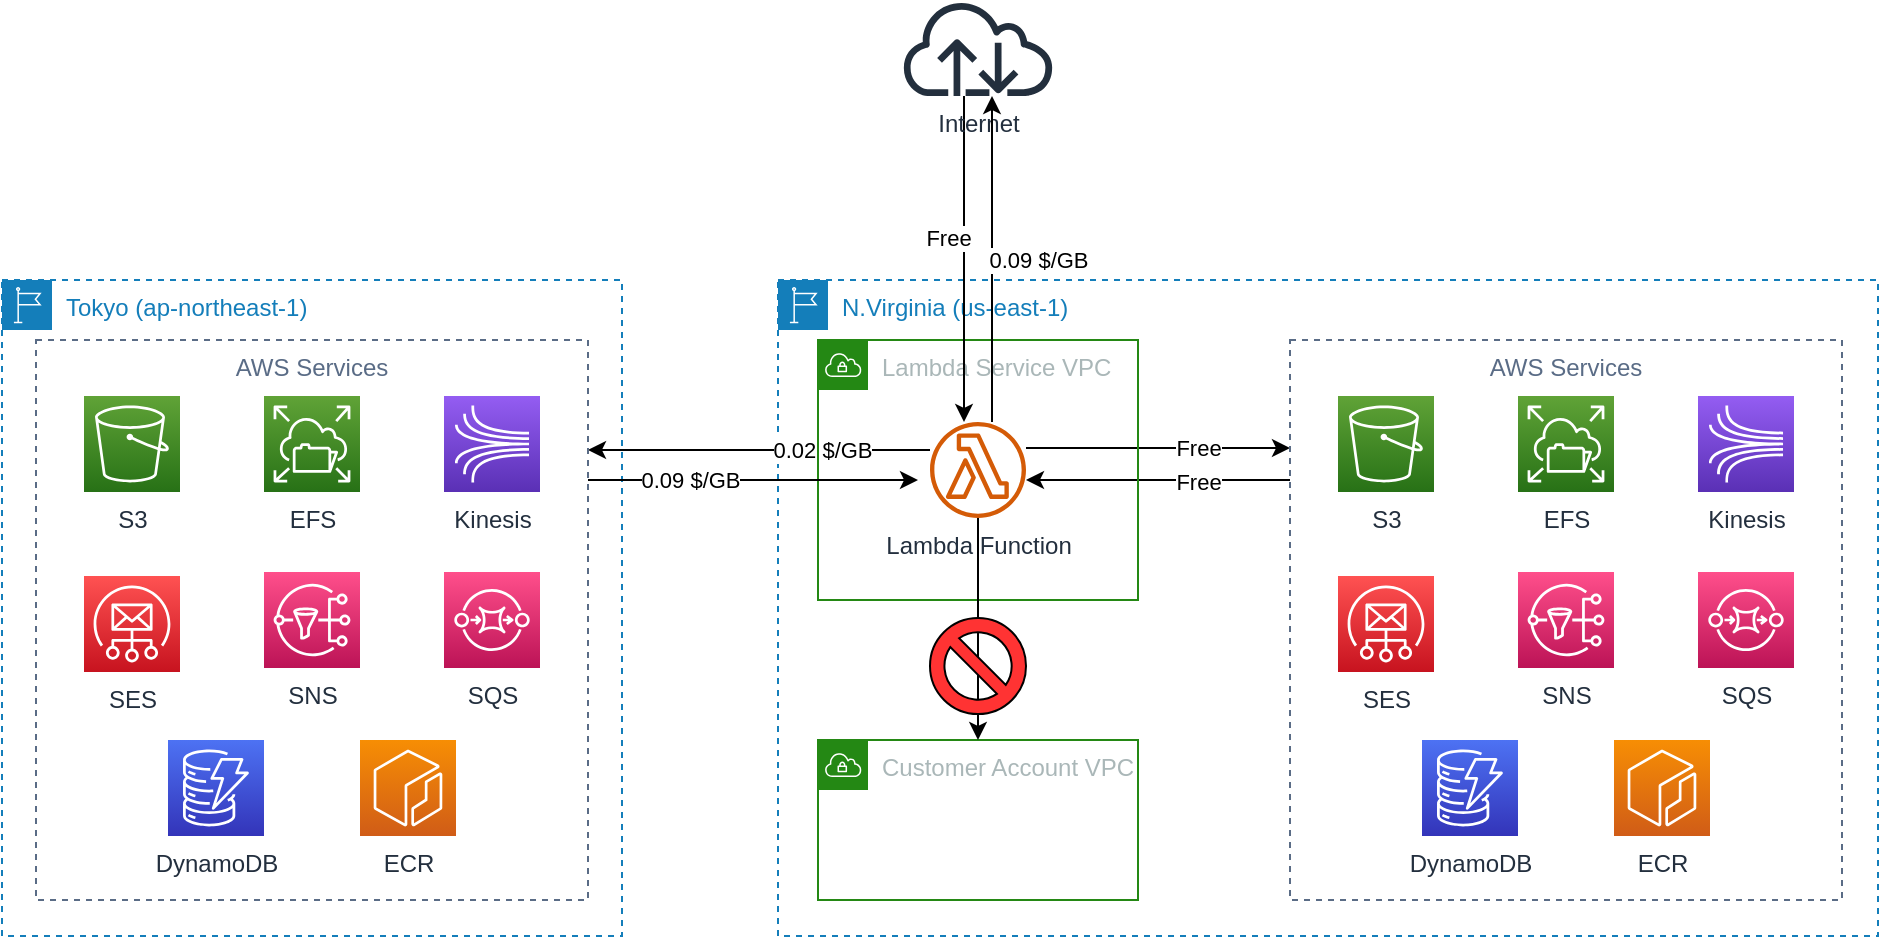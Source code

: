 <mxfile version="16.5.1" type="device"><diagram id="XH7IvdF2zaHo9Qm4lQiq" name="第 1 页"><mxGraphModel dx="1773" dy="680" grid="1" gridSize="10" guides="1" tooltips="1" connect="1" arrows="1" fold="1" page="1" pageScale="1" pageWidth="827" pageHeight="1169" math="0" shadow="0"><root><mxCell id="0"/><mxCell id="1" parent="0"/><mxCell id="UGhdjouae9W7B7vlcgtD-1" value="N.Virginia (us-east-1)" style="points=[[0,0],[0.25,0],[0.5,0],[0.75,0],[1,0],[1,0.25],[1,0.5],[1,0.75],[1,1],[0.75,1],[0.5,1],[0.25,1],[0,1],[0,0.75],[0,0.5],[0,0.25]];outlineConnect=0;gradientColor=none;html=1;whiteSpace=wrap;fontSize=12;fontStyle=0;container=0;pointerEvents=0;collapsible=0;recursiveResize=0;shape=mxgraph.aws4.group;grIcon=mxgraph.aws4.group_region;strokeColor=#147EBA;fillColor=none;verticalAlign=top;align=left;spacingLeft=30;fontColor=#147EBA;dashed=1;" vertex="1" parent="1"><mxGeometry x="170" y="170" width="550" height="328" as="geometry"/></mxCell><mxCell id="UGhdjouae9W7B7vlcgtD-26" style="edgeStyle=orthogonalEdgeStyle;rounded=0;orthogonalLoop=1;jettySize=auto;html=1;" edge="1" parent="1" source="UGhdjouae9W7B7vlcgtD-14" target="UGhdjouae9W7B7vlcgtD-2"><mxGeometry relative="1" as="geometry"><Array as="points"><mxPoint x="390" y="270"/><mxPoint x="390" y="270"/></Array></mxGeometry></mxCell><mxCell id="UGhdjouae9W7B7vlcgtD-27" value="Free" style="edgeLabel;html=1;align=center;verticalAlign=middle;resizable=0;points=[];" vertex="1" connectable="0" parent="UGhdjouae9W7B7vlcgtD-26"><mxGeometry x="0.026" y="1" relative="1" as="geometry"><mxPoint x="21" as="offset"/></mxGeometry></mxCell><mxCell id="UGhdjouae9W7B7vlcgtD-25" value="Free" style="edgeStyle=orthogonalEdgeStyle;rounded=0;orthogonalLoop=1;jettySize=auto;html=1;" edge="1" parent="1"><mxGeometry x="0.303" relative="1" as="geometry"><mxPoint x="293.999" y="254" as="sourcePoint"/><mxPoint x="426" y="254" as="targetPoint"/><Array as="points"/><mxPoint as="offset"/></mxGeometry></mxCell><mxCell id="UGhdjouae9W7B7vlcgtD-40" style="edgeStyle=orthogonalEdgeStyle;rounded=0;orthogonalLoop=1;jettySize=auto;html=1;" edge="1" parent="1"><mxGeometry relative="1" as="geometry"><mxPoint x="246.001" y="255" as="sourcePoint"/><mxPoint x="75" y="255" as="targetPoint"/><Array as="points"><mxPoint x="75" y="255"/></Array></mxGeometry></mxCell><mxCell id="UGhdjouae9W7B7vlcgtD-41" value="0.02 $/GB" style="edgeLabel;html=1;align=center;verticalAlign=middle;resizable=0;points=[];" vertex="1" connectable="0" parent="UGhdjouae9W7B7vlcgtD-40"><mxGeometry x="0.048" relative="1" as="geometry"><mxPoint x="35" as="offset"/></mxGeometry></mxCell><mxCell id="UGhdjouae9W7B7vlcgtD-3" value="Lambda Service VPC" style="points=[[0,0],[0.25,0],[0.5,0],[0.75,0],[1,0],[1,0.25],[1,0.5],[1,0.75],[1,1],[0.75,1],[0.5,1],[0.25,1],[0,1],[0,0.75],[0,0.5],[0,0.25]];outlineConnect=0;gradientColor=none;html=1;whiteSpace=wrap;fontSize=12;fontStyle=0;container=1;pointerEvents=0;collapsible=0;recursiveResize=0;shape=mxgraph.aws4.group;grIcon=mxgraph.aws4.group_vpc;strokeColor=#248814;fillColor=none;verticalAlign=top;align=left;spacingLeft=30;fontColor=#AAB7B8;dashed=0;" vertex="1" parent="1"><mxGeometry x="190" y="200" width="160" height="130" as="geometry"/></mxCell><mxCell id="UGhdjouae9W7B7vlcgtD-2" value="Lambda Function" style="sketch=0;outlineConnect=0;fontColor=#232F3E;gradientColor=none;fillColor=#D45B07;strokeColor=none;dashed=0;verticalLabelPosition=bottom;verticalAlign=top;align=center;html=1;fontSize=12;fontStyle=0;aspect=fixed;pointerEvents=1;shape=mxgraph.aws4.lambda_function;" vertex="1" parent="UGhdjouae9W7B7vlcgtD-3"><mxGeometry x="56" y="41" width="48" height="48" as="geometry"/></mxCell><mxCell id="UGhdjouae9W7B7vlcgtD-4" value="Customer Account VPC" style="points=[[0,0],[0.25,0],[0.5,0],[0.75,0],[1,0],[1,0.25],[1,0.5],[1,0.75],[1,1],[0.75,1],[0.5,1],[0.25,1],[0,1],[0,0.75],[0,0.5],[0,0.25]];outlineConnect=0;gradientColor=none;html=1;whiteSpace=wrap;fontSize=12;fontStyle=0;container=1;pointerEvents=0;collapsible=0;recursiveResize=0;shape=mxgraph.aws4.group;grIcon=mxgraph.aws4.group_vpc;strokeColor=#248814;fillColor=none;verticalAlign=top;align=left;spacingLeft=30;fontColor=#AAB7B8;dashed=0;" vertex="1" parent="1"><mxGeometry x="190" y="400" width="160" height="80" as="geometry"/></mxCell><mxCell id="UGhdjouae9W7B7vlcgtD-17" style="edgeStyle=orthogonalEdgeStyle;rounded=0;orthogonalLoop=1;jettySize=auto;html=1;" edge="1" parent="1"><mxGeometry relative="1" as="geometry"><mxPoint x="263" y="78" as="sourcePoint"/><mxPoint x="263" y="241" as="targetPoint"/></mxGeometry></mxCell><mxCell id="UGhdjouae9W7B7vlcgtD-18" value="Free" style="edgeLabel;html=1;align=center;verticalAlign=middle;resizable=0;points=[];" vertex="1" connectable="0" parent="UGhdjouae9W7B7vlcgtD-17"><mxGeometry x="-0.129" y="-3" relative="1" as="geometry"><mxPoint x="-5" as="offset"/></mxGeometry></mxCell><mxCell id="UGhdjouae9W7B7vlcgtD-15" value="Internet" style="sketch=0;outlineConnect=0;fontColor=#232F3E;gradientColor=none;fillColor=#232F3D;strokeColor=none;dashed=0;verticalLabelPosition=bottom;verticalAlign=top;align=center;html=1;fontSize=12;fontStyle=0;aspect=fixed;pointerEvents=1;shape=mxgraph.aws4.internet;" vertex="1" parent="1"><mxGeometry x="231" y="30" width="78" height="48" as="geometry"/></mxCell><mxCell id="UGhdjouae9W7B7vlcgtD-16" value="0.09 $/GB" style="edgeStyle=orthogonalEdgeStyle;rounded=0;orthogonalLoop=1;jettySize=auto;html=1;" edge="1" parent="1"><mxGeometry x="-0.006" y="-23" relative="1" as="geometry"><mxPoint x="277" y="241" as="sourcePoint"/><mxPoint x="277" y="78" as="targetPoint"/><mxPoint as="offset"/></mxGeometry></mxCell><mxCell id="UGhdjouae9W7B7vlcgtD-23" style="edgeStyle=orthogonalEdgeStyle;rounded=0;orthogonalLoop=1;jettySize=auto;html=1;entryX=0.5;entryY=0;entryDx=0;entryDy=0;" edge="1" parent="1" source="UGhdjouae9W7B7vlcgtD-2" target="UGhdjouae9W7B7vlcgtD-4"><mxGeometry relative="1" as="geometry"/></mxCell><mxCell id="UGhdjouae9W7B7vlcgtD-21" value="" style="verticalLabelPosition=bottom;verticalAlign=top;html=1;shape=mxgraph.basic.no_symbol;aspect=fixed;fillColor=#FF3333;" vertex="1" parent="1"><mxGeometry x="246" y="339" width="48" height="48" as="geometry"/></mxCell><mxCell id="UGhdjouae9W7B7vlcgtD-28" value="" style="group" vertex="1" connectable="0" parent="1"><mxGeometry x="426" y="200" width="276" height="280" as="geometry"/></mxCell><mxCell id="UGhdjouae9W7B7vlcgtD-14" value="AWS Services" style="fillColor=none;strokeColor=#5A6C86;dashed=1;verticalAlign=top;fontStyle=0;fontColor=#5A6C86;" vertex="1" parent="UGhdjouae9W7B7vlcgtD-28"><mxGeometry width="276" height="280" as="geometry"/></mxCell><mxCell id="UGhdjouae9W7B7vlcgtD-6" value="S3" style="sketch=0;points=[[0,0,0],[0.25,0,0],[0.5,0,0],[0.75,0,0],[1,0,0],[0,1,0],[0.25,1,0],[0.5,1,0],[0.75,1,0],[1,1,0],[0,0.25,0],[0,0.5,0],[0,0.75,0],[1,0.25,0],[1,0.5,0],[1,0.75,0]];outlineConnect=0;fontColor=#232F3E;gradientColor=#60A337;gradientDirection=north;fillColor=#277116;strokeColor=#ffffff;dashed=0;verticalLabelPosition=bottom;verticalAlign=top;align=center;html=1;fontSize=12;fontStyle=0;aspect=fixed;shape=mxgraph.aws4.resourceIcon;resIcon=mxgraph.aws4.s3;" vertex="1" parent="UGhdjouae9W7B7vlcgtD-28"><mxGeometry x="24" y="28" width="48" height="48" as="geometry"/></mxCell><mxCell id="UGhdjouae9W7B7vlcgtD-8" value="SES" style="sketch=0;points=[[0,0,0],[0.25,0,0],[0.5,0,0],[0.75,0,0],[1,0,0],[0,1,0],[0.25,1,0],[0.5,1,0],[0.75,1,0],[1,1,0],[0,0.25,0],[0,0.5,0],[0,0.75,0],[1,0.25,0],[1,0.5,0],[1,0.75,0]];outlineConnect=0;fontColor=#232F3E;gradientColor=#FF5252;gradientDirection=north;fillColor=#C7131F;strokeColor=#ffffff;dashed=0;verticalLabelPosition=bottom;verticalAlign=top;align=center;html=1;fontSize=12;fontStyle=0;aspect=fixed;shape=mxgraph.aws4.resourceIcon;resIcon=mxgraph.aws4.simple_email_service;" vertex="1" parent="UGhdjouae9W7B7vlcgtD-28"><mxGeometry x="24" y="118" width="48" height="48" as="geometry"/></mxCell><mxCell id="UGhdjouae9W7B7vlcgtD-9" value="SQS" style="sketch=0;points=[[0,0,0],[0.25,0,0],[0.5,0,0],[0.75,0,0],[1,0,0],[0,1,0],[0.25,1,0],[0.5,1,0],[0.75,1,0],[1,1,0],[0,0.25,0],[0,0.5,0],[0,0.75,0],[1,0.25,0],[1,0.5,0],[1,0.75,0]];outlineConnect=0;fontColor=#232F3E;gradientColor=#FF4F8B;gradientDirection=north;fillColor=#BC1356;strokeColor=#ffffff;dashed=0;verticalLabelPosition=bottom;verticalAlign=top;align=center;html=1;fontSize=12;fontStyle=0;aspect=fixed;shape=mxgraph.aws4.resourceIcon;resIcon=mxgraph.aws4.sqs;" vertex="1" parent="UGhdjouae9W7B7vlcgtD-28"><mxGeometry x="204" y="116" width="48" height="48" as="geometry"/></mxCell><mxCell id="UGhdjouae9W7B7vlcgtD-10" value="Kinesis" style="sketch=0;points=[[0,0,0],[0.25,0,0],[0.5,0,0],[0.75,0,0],[1,0,0],[0,1,0],[0.25,1,0],[0.5,1,0],[0.75,1,0],[1,1,0],[0,0.25,0],[0,0.5,0],[0,0.75,0],[1,0.25,0],[1,0.5,0],[1,0.75,0]];outlineConnect=0;fontColor=#232F3E;gradientColor=#945DF2;gradientDirection=north;fillColor=#5A30B5;strokeColor=#ffffff;dashed=0;verticalLabelPosition=bottom;verticalAlign=top;align=center;html=1;fontSize=12;fontStyle=0;aspect=fixed;shape=mxgraph.aws4.resourceIcon;resIcon=mxgraph.aws4.kinesis;" vertex="1" parent="UGhdjouae9W7B7vlcgtD-28"><mxGeometry x="204" y="28" width="48" height="48" as="geometry"/></mxCell><mxCell id="UGhdjouae9W7B7vlcgtD-12" value="SNS" style="sketch=0;points=[[0,0,0],[0.25,0,0],[0.5,0,0],[0.75,0,0],[1,0,0],[0,1,0],[0.25,1,0],[0.5,1,0],[0.75,1,0],[1,1,0],[0,0.25,0],[0,0.5,0],[0,0.75,0],[1,0.25,0],[1,0.5,0],[1,0.75,0]];outlineConnect=0;fontColor=#232F3E;gradientColor=#FF4F8B;gradientDirection=north;fillColor=#BC1356;strokeColor=#ffffff;dashed=0;verticalLabelPosition=bottom;verticalAlign=top;align=center;html=1;fontSize=12;fontStyle=0;aspect=fixed;shape=mxgraph.aws4.resourceIcon;resIcon=mxgraph.aws4.sns;" vertex="1" parent="UGhdjouae9W7B7vlcgtD-28"><mxGeometry x="114" y="116" width="48" height="48" as="geometry"/></mxCell><mxCell id="UGhdjouae9W7B7vlcgtD-13" value="EFS" style="sketch=0;points=[[0,0,0],[0.25,0,0],[0.5,0,0],[0.75,0,0],[1,0,0],[0,1,0],[0.25,1,0],[0.5,1,0],[0.75,1,0],[1,1,0],[0,0.25,0],[0,0.5,0],[0,0.75,0],[1,0.25,0],[1,0.5,0],[1,0.75,0]];outlineConnect=0;fontColor=#232F3E;gradientColor=#60A337;gradientDirection=north;fillColor=#277116;strokeColor=#ffffff;dashed=0;verticalLabelPosition=bottom;verticalAlign=top;align=center;html=1;fontSize=12;fontStyle=0;aspect=fixed;shape=mxgraph.aws4.resourceIcon;resIcon=mxgraph.aws4.elastic_file_system;" vertex="1" parent="UGhdjouae9W7B7vlcgtD-28"><mxGeometry x="114" y="28" width="48" height="48" as="geometry"/></mxCell><mxCell id="UGhdjouae9W7B7vlcgtD-7" value="DynamoDB" style="sketch=0;points=[[0,0,0],[0.25,0,0],[0.5,0,0],[0.75,0,0],[1,0,0],[0,1,0],[0.25,1,0],[0.5,1,0],[0.75,1,0],[1,1,0],[0,0.25,0],[0,0.5,0],[0,0.75,0],[1,0.25,0],[1,0.5,0],[1,0.75,0]];outlineConnect=0;fontColor=#232F3E;gradientColor=#4D72F3;gradientDirection=north;fillColor=#3334B9;strokeColor=#ffffff;dashed=0;verticalLabelPosition=bottom;verticalAlign=top;align=center;html=1;fontSize=12;fontStyle=0;aspect=fixed;shape=mxgraph.aws4.resourceIcon;resIcon=mxgraph.aws4.dynamodb;" vertex="1" parent="UGhdjouae9W7B7vlcgtD-28"><mxGeometry x="66" y="200" width="48" height="48" as="geometry"/></mxCell><mxCell id="UGhdjouae9W7B7vlcgtD-11" value="ECR" style="sketch=0;points=[[0,0,0],[0.25,0,0],[0.5,0,0],[0.75,0,0],[1,0,0],[0,1,0],[0.25,1,0],[0.5,1,0],[0.75,1,0],[1,1,0],[0,0.25,0],[0,0.5,0],[0,0.75,0],[1,0.25,0],[1,0.5,0],[1,0.75,0]];outlineConnect=0;fontColor=#232F3E;gradientColor=#F78E04;gradientDirection=north;fillColor=#D05C17;strokeColor=#ffffff;dashed=0;verticalLabelPosition=bottom;verticalAlign=top;align=center;html=1;fontSize=12;fontStyle=0;aspect=fixed;shape=mxgraph.aws4.resourceIcon;resIcon=mxgraph.aws4.ecr;" vertex="1" parent="UGhdjouae9W7B7vlcgtD-28"><mxGeometry x="162" y="200" width="48" height="48" as="geometry"/></mxCell><mxCell id="UGhdjouae9W7B7vlcgtD-29" value="" style="group" vertex="1" connectable="0" parent="1"><mxGeometry x="-201" y="200" width="276" height="280" as="geometry"/></mxCell><mxCell id="UGhdjouae9W7B7vlcgtD-30" value="AWS Services" style="fillColor=none;strokeColor=#5A6C86;dashed=1;verticalAlign=top;fontStyle=0;fontColor=#5A6C86;" vertex="1" parent="UGhdjouae9W7B7vlcgtD-29"><mxGeometry width="276" height="280" as="geometry"/></mxCell><mxCell id="UGhdjouae9W7B7vlcgtD-31" value="S3" style="sketch=0;points=[[0,0,0],[0.25,0,0],[0.5,0,0],[0.75,0,0],[1,0,0],[0,1,0],[0.25,1,0],[0.5,1,0],[0.75,1,0],[1,1,0],[0,0.25,0],[0,0.5,0],[0,0.75,0],[1,0.25,0],[1,0.5,0],[1,0.75,0]];outlineConnect=0;fontColor=#232F3E;gradientColor=#60A337;gradientDirection=north;fillColor=#277116;strokeColor=#ffffff;dashed=0;verticalLabelPosition=bottom;verticalAlign=top;align=center;html=1;fontSize=12;fontStyle=0;aspect=fixed;shape=mxgraph.aws4.resourceIcon;resIcon=mxgraph.aws4.s3;" vertex="1" parent="UGhdjouae9W7B7vlcgtD-29"><mxGeometry x="24" y="28" width="48" height="48" as="geometry"/></mxCell><mxCell id="UGhdjouae9W7B7vlcgtD-32" value="SES" style="sketch=0;points=[[0,0,0],[0.25,0,0],[0.5,0,0],[0.75,0,0],[1,0,0],[0,1,0],[0.25,1,0],[0.5,1,0],[0.75,1,0],[1,1,0],[0,0.25,0],[0,0.5,0],[0,0.75,0],[1,0.25,0],[1,0.5,0],[1,0.75,0]];outlineConnect=0;fontColor=#232F3E;gradientColor=#FF5252;gradientDirection=north;fillColor=#C7131F;strokeColor=#ffffff;dashed=0;verticalLabelPosition=bottom;verticalAlign=top;align=center;html=1;fontSize=12;fontStyle=0;aspect=fixed;shape=mxgraph.aws4.resourceIcon;resIcon=mxgraph.aws4.simple_email_service;" vertex="1" parent="UGhdjouae9W7B7vlcgtD-29"><mxGeometry x="24" y="118" width="48" height="48" as="geometry"/></mxCell><mxCell id="UGhdjouae9W7B7vlcgtD-33" value="SQS" style="sketch=0;points=[[0,0,0],[0.25,0,0],[0.5,0,0],[0.75,0,0],[1,0,0],[0,1,0],[0.25,1,0],[0.5,1,0],[0.75,1,0],[1,1,0],[0,0.25,0],[0,0.5,0],[0,0.75,0],[1,0.25,0],[1,0.5,0],[1,0.75,0]];outlineConnect=0;fontColor=#232F3E;gradientColor=#FF4F8B;gradientDirection=north;fillColor=#BC1356;strokeColor=#ffffff;dashed=0;verticalLabelPosition=bottom;verticalAlign=top;align=center;html=1;fontSize=12;fontStyle=0;aspect=fixed;shape=mxgraph.aws4.resourceIcon;resIcon=mxgraph.aws4.sqs;" vertex="1" parent="UGhdjouae9W7B7vlcgtD-29"><mxGeometry x="204" y="116" width="48" height="48" as="geometry"/></mxCell><mxCell id="UGhdjouae9W7B7vlcgtD-34" value="Kinesis" style="sketch=0;points=[[0,0,0],[0.25,0,0],[0.5,0,0],[0.75,0,0],[1,0,0],[0,1,0],[0.25,1,0],[0.5,1,0],[0.75,1,0],[1,1,0],[0,0.25,0],[0,0.5,0],[0,0.75,0],[1,0.25,0],[1,0.5,0],[1,0.75,0]];outlineConnect=0;fontColor=#232F3E;gradientColor=#945DF2;gradientDirection=north;fillColor=#5A30B5;strokeColor=#ffffff;dashed=0;verticalLabelPosition=bottom;verticalAlign=top;align=center;html=1;fontSize=12;fontStyle=0;aspect=fixed;shape=mxgraph.aws4.resourceIcon;resIcon=mxgraph.aws4.kinesis;" vertex="1" parent="UGhdjouae9W7B7vlcgtD-29"><mxGeometry x="204" y="28" width="48" height="48" as="geometry"/></mxCell><mxCell id="UGhdjouae9W7B7vlcgtD-35" value="SNS" style="sketch=0;points=[[0,0,0],[0.25,0,0],[0.5,0,0],[0.75,0,0],[1,0,0],[0,1,0],[0.25,1,0],[0.5,1,0],[0.75,1,0],[1,1,0],[0,0.25,0],[0,0.5,0],[0,0.75,0],[1,0.25,0],[1,0.5,0],[1,0.75,0]];outlineConnect=0;fontColor=#232F3E;gradientColor=#FF4F8B;gradientDirection=north;fillColor=#BC1356;strokeColor=#ffffff;dashed=0;verticalLabelPosition=bottom;verticalAlign=top;align=center;html=1;fontSize=12;fontStyle=0;aspect=fixed;shape=mxgraph.aws4.resourceIcon;resIcon=mxgraph.aws4.sns;" vertex="1" parent="UGhdjouae9W7B7vlcgtD-29"><mxGeometry x="114" y="116" width="48" height="48" as="geometry"/></mxCell><mxCell id="UGhdjouae9W7B7vlcgtD-36" value="EFS" style="sketch=0;points=[[0,0,0],[0.25,0,0],[0.5,0,0],[0.75,0,0],[1,0,0],[0,1,0],[0.25,1,0],[0.5,1,0],[0.75,1,0],[1,1,0],[0,0.25,0],[0,0.5,0],[0,0.75,0],[1,0.25,0],[1,0.5,0],[1,0.75,0]];outlineConnect=0;fontColor=#232F3E;gradientColor=#60A337;gradientDirection=north;fillColor=#277116;strokeColor=#ffffff;dashed=0;verticalLabelPosition=bottom;verticalAlign=top;align=center;html=1;fontSize=12;fontStyle=0;aspect=fixed;shape=mxgraph.aws4.resourceIcon;resIcon=mxgraph.aws4.elastic_file_system;" vertex="1" parent="UGhdjouae9W7B7vlcgtD-29"><mxGeometry x="114" y="28" width="48" height="48" as="geometry"/></mxCell><mxCell id="UGhdjouae9W7B7vlcgtD-37" value="DynamoDB" style="sketch=0;points=[[0,0,0],[0.25,0,0],[0.5,0,0],[0.75,0,0],[1,0,0],[0,1,0],[0.25,1,0],[0.5,1,0],[0.75,1,0],[1,1,0],[0,0.25,0],[0,0.5,0],[0,0.75,0],[1,0.25,0],[1,0.5,0],[1,0.75,0]];outlineConnect=0;fontColor=#232F3E;gradientColor=#4D72F3;gradientDirection=north;fillColor=#3334B9;strokeColor=#ffffff;dashed=0;verticalLabelPosition=bottom;verticalAlign=top;align=center;html=1;fontSize=12;fontStyle=0;aspect=fixed;shape=mxgraph.aws4.resourceIcon;resIcon=mxgraph.aws4.dynamodb;" vertex="1" parent="UGhdjouae9W7B7vlcgtD-29"><mxGeometry x="66" y="200" width="48" height="48" as="geometry"/></mxCell><mxCell id="UGhdjouae9W7B7vlcgtD-38" value="ECR" style="sketch=0;points=[[0,0,0],[0.25,0,0],[0.5,0,0],[0.75,0,0],[1,0,0],[0,1,0],[0.25,1,0],[0.5,1,0],[0.75,1,0],[1,1,0],[0,0.25,0],[0,0.5,0],[0,0.75,0],[1,0.25,0],[1,0.5,0],[1,0.75,0]];outlineConnect=0;fontColor=#232F3E;gradientColor=#F78E04;gradientDirection=north;fillColor=#D05C17;strokeColor=#ffffff;dashed=0;verticalLabelPosition=bottom;verticalAlign=top;align=center;html=1;fontSize=12;fontStyle=0;aspect=fixed;shape=mxgraph.aws4.resourceIcon;resIcon=mxgraph.aws4.ecr;" vertex="1" parent="UGhdjouae9W7B7vlcgtD-29"><mxGeometry x="162" y="200" width="48" height="48" as="geometry"/></mxCell><mxCell id="UGhdjouae9W7B7vlcgtD-39" value="Tokyo (ap-northeast-1)" style="points=[[0,0],[0.25,0],[0.5,0],[0.75,0],[1,0],[1,0.25],[1,0.5],[1,0.75],[1,1],[0.75,1],[0.5,1],[0.25,1],[0,1],[0,0.75],[0,0.5],[0,0.25]];outlineConnect=0;gradientColor=none;html=1;whiteSpace=wrap;fontSize=12;fontStyle=0;container=0;pointerEvents=0;collapsible=0;recursiveResize=0;shape=mxgraph.aws4.group;grIcon=mxgraph.aws4.group_region;strokeColor=#147EBA;fillColor=none;verticalAlign=top;align=left;spacingLeft=30;fontColor=#147EBA;dashed=1;" vertex="1" parent="1"><mxGeometry x="-218" y="170" width="310" height="328" as="geometry"/></mxCell><mxCell id="UGhdjouae9W7B7vlcgtD-42" style="edgeStyle=orthogonalEdgeStyle;rounded=0;orthogonalLoop=1;jettySize=auto;html=1;" edge="1" parent="1" source="UGhdjouae9W7B7vlcgtD-30"><mxGeometry relative="1" as="geometry"><mxPoint x="240" y="270" as="targetPoint"/><Array as="points"><mxPoint x="140" y="270"/><mxPoint x="140" y="270"/></Array></mxGeometry></mxCell><mxCell id="UGhdjouae9W7B7vlcgtD-43" value="0.09 $/GB" style="edgeLabel;html=1;align=center;verticalAlign=middle;resizable=0;points=[];" vertex="1" connectable="0" parent="UGhdjouae9W7B7vlcgtD-42"><mxGeometry x="-0.224" y="-2" relative="1" as="geometry"><mxPoint x="-13" y="-2" as="offset"/></mxGeometry></mxCell></root></mxGraphModel></diagram></mxfile>